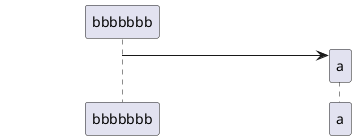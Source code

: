 {
  "sha1": "rffbp411b1xb94nrl9bds0wbprc1t54",
  "insertion": {
    "when": "2024-06-04T17:28:43.736Z",
    "url": "http://forum.plantuml.net/7574/with-participantpadding-create-message-arrow-wrong-position",
    "user": "plantuml@gmail.com"
  }
}
@startuml
skinparam ParticipantPadding 80

participant bbbbbbb
participant a

create a
bbbbbbb->a
@enduml
